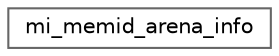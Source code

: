 digraph "类继承关系图"
{
 // LATEX_PDF_SIZE
  bgcolor="transparent";
  edge [fontname=Helvetica,fontsize=10,labelfontname=Helvetica,labelfontsize=10];
  node [fontname=Helvetica,fontsize=10,shape=box,height=0.2,width=0.4];
  rankdir="LR";
  Node0 [id="Node000000",label="mi_memid_arena_info",height=0.2,width=0.4,color="grey40", fillcolor="white", style="filled",URL="$structmi__memid__arena__info.html",tooltip=" "];
}
